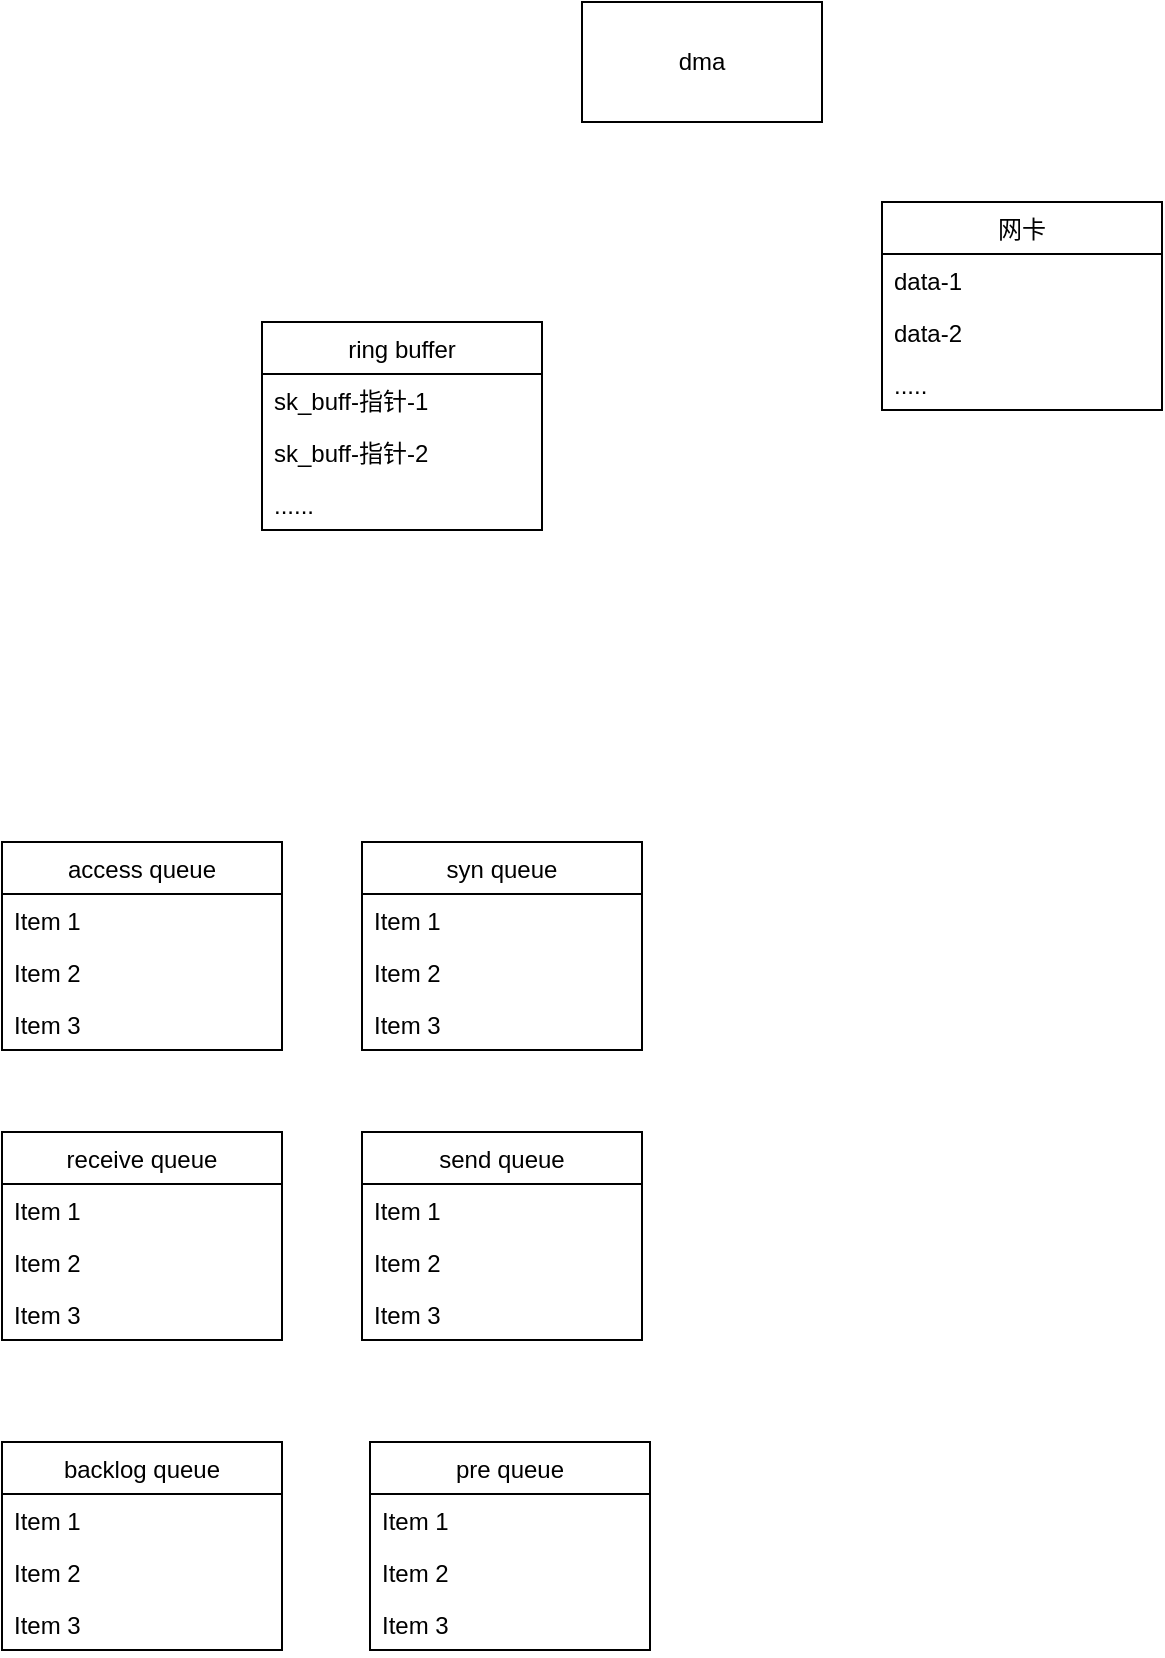 <mxfile version="14.6.10" type="github">
  <diagram id="uX-Zt4zADZlC-fRpTF9n" name="Page-1">
    <mxGraphModel dx="2066" dy="1007" grid="1" gridSize="10" guides="1" tooltips="1" connect="1" arrows="1" fold="1" page="1" pageScale="1" pageWidth="827" pageHeight="1169" math="0" shadow="0">
      <root>
        <mxCell id="0" />
        <mxCell id="1" parent="0" />
        <mxCell id="-xEq3xmpEfC_BoTtB63_-1" value="access queue" style="swimlane;fontStyle=0;childLayout=stackLayout;horizontal=1;startSize=26;fillColor=none;horizontalStack=0;resizeParent=1;resizeParentMax=0;resizeLast=0;collapsible=1;marginBottom=0;" vertex="1" parent="1">
          <mxGeometry x="160" y="440" width="140" height="104" as="geometry" />
        </mxCell>
        <mxCell id="-xEq3xmpEfC_BoTtB63_-2" value="Item 1" style="text;strokeColor=none;fillColor=none;align=left;verticalAlign=top;spacingLeft=4;spacingRight=4;overflow=hidden;rotatable=0;points=[[0,0.5],[1,0.5]];portConstraint=eastwest;" vertex="1" parent="-xEq3xmpEfC_BoTtB63_-1">
          <mxGeometry y="26" width="140" height="26" as="geometry" />
        </mxCell>
        <mxCell id="-xEq3xmpEfC_BoTtB63_-3" value="Item 2" style="text;strokeColor=none;fillColor=none;align=left;verticalAlign=top;spacingLeft=4;spacingRight=4;overflow=hidden;rotatable=0;points=[[0,0.5],[1,0.5]];portConstraint=eastwest;" vertex="1" parent="-xEq3xmpEfC_BoTtB63_-1">
          <mxGeometry y="52" width="140" height="26" as="geometry" />
        </mxCell>
        <mxCell id="-xEq3xmpEfC_BoTtB63_-4" value="Item 3" style="text;strokeColor=none;fillColor=none;align=left;verticalAlign=top;spacingLeft=4;spacingRight=4;overflow=hidden;rotatable=0;points=[[0,0.5],[1,0.5]];portConstraint=eastwest;" vertex="1" parent="-xEq3xmpEfC_BoTtB63_-1">
          <mxGeometry y="78" width="140" height="26" as="geometry" />
        </mxCell>
        <mxCell id="-xEq3xmpEfC_BoTtB63_-5" value="syn queue" style="swimlane;fontStyle=0;childLayout=stackLayout;horizontal=1;startSize=26;fillColor=none;horizontalStack=0;resizeParent=1;resizeParentMax=0;resizeLast=0;collapsible=1;marginBottom=0;" vertex="1" parent="1">
          <mxGeometry x="340" y="440" width="140" height="104" as="geometry" />
        </mxCell>
        <mxCell id="-xEq3xmpEfC_BoTtB63_-6" value="Item 1" style="text;strokeColor=none;fillColor=none;align=left;verticalAlign=top;spacingLeft=4;spacingRight=4;overflow=hidden;rotatable=0;points=[[0,0.5],[1,0.5]];portConstraint=eastwest;" vertex="1" parent="-xEq3xmpEfC_BoTtB63_-5">
          <mxGeometry y="26" width="140" height="26" as="geometry" />
        </mxCell>
        <mxCell id="-xEq3xmpEfC_BoTtB63_-7" value="Item 2" style="text;strokeColor=none;fillColor=none;align=left;verticalAlign=top;spacingLeft=4;spacingRight=4;overflow=hidden;rotatable=0;points=[[0,0.5],[1,0.5]];portConstraint=eastwest;" vertex="1" parent="-xEq3xmpEfC_BoTtB63_-5">
          <mxGeometry y="52" width="140" height="26" as="geometry" />
        </mxCell>
        <mxCell id="-xEq3xmpEfC_BoTtB63_-8" value="Item 3" style="text;strokeColor=none;fillColor=none;align=left;verticalAlign=top;spacingLeft=4;spacingRight=4;overflow=hidden;rotatable=0;points=[[0,0.5],[1,0.5]];portConstraint=eastwest;" vertex="1" parent="-xEq3xmpEfC_BoTtB63_-5">
          <mxGeometry y="78" width="140" height="26" as="geometry" />
        </mxCell>
        <mxCell id="-xEq3xmpEfC_BoTtB63_-9" value="receive queue" style="swimlane;fontStyle=0;childLayout=stackLayout;horizontal=1;startSize=26;fillColor=none;horizontalStack=0;resizeParent=1;resizeParentMax=0;resizeLast=0;collapsible=1;marginBottom=0;" vertex="1" parent="1">
          <mxGeometry x="160" y="585" width="140" height="104" as="geometry" />
        </mxCell>
        <mxCell id="-xEq3xmpEfC_BoTtB63_-10" value="Item 1" style="text;strokeColor=none;fillColor=none;align=left;verticalAlign=top;spacingLeft=4;spacingRight=4;overflow=hidden;rotatable=0;points=[[0,0.5],[1,0.5]];portConstraint=eastwest;" vertex="1" parent="-xEq3xmpEfC_BoTtB63_-9">
          <mxGeometry y="26" width="140" height="26" as="geometry" />
        </mxCell>
        <mxCell id="-xEq3xmpEfC_BoTtB63_-11" value="Item 2" style="text;strokeColor=none;fillColor=none;align=left;verticalAlign=top;spacingLeft=4;spacingRight=4;overflow=hidden;rotatable=0;points=[[0,0.5],[1,0.5]];portConstraint=eastwest;" vertex="1" parent="-xEq3xmpEfC_BoTtB63_-9">
          <mxGeometry y="52" width="140" height="26" as="geometry" />
        </mxCell>
        <mxCell id="-xEq3xmpEfC_BoTtB63_-12" value="Item 3" style="text;strokeColor=none;fillColor=none;align=left;verticalAlign=top;spacingLeft=4;spacingRight=4;overflow=hidden;rotatable=0;points=[[0,0.5],[1,0.5]];portConstraint=eastwest;" vertex="1" parent="-xEq3xmpEfC_BoTtB63_-9">
          <mxGeometry y="78" width="140" height="26" as="geometry" />
        </mxCell>
        <mxCell id="-xEq3xmpEfC_BoTtB63_-13" value="send queue" style="swimlane;fontStyle=0;childLayout=stackLayout;horizontal=1;startSize=26;fillColor=none;horizontalStack=0;resizeParent=1;resizeParentMax=0;resizeLast=0;collapsible=1;marginBottom=0;" vertex="1" parent="1">
          <mxGeometry x="340" y="585" width="140" height="104" as="geometry" />
        </mxCell>
        <mxCell id="-xEq3xmpEfC_BoTtB63_-14" value="Item 1" style="text;strokeColor=none;fillColor=none;align=left;verticalAlign=top;spacingLeft=4;spacingRight=4;overflow=hidden;rotatable=0;points=[[0,0.5],[1,0.5]];portConstraint=eastwest;" vertex="1" parent="-xEq3xmpEfC_BoTtB63_-13">
          <mxGeometry y="26" width="140" height="26" as="geometry" />
        </mxCell>
        <mxCell id="-xEq3xmpEfC_BoTtB63_-15" value="Item 2" style="text;strokeColor=none;fillColor=none;align=left;verticalAlign=top;spacingLeft=4;spacingRight=4;overflow=hidden;rotatable=0;points=[[0,0.5],[1,0.5]];portConstraint=eastwest;" vertex="1" parent="-xEq3xmpEfC_BoTtB63_-13">
          <mxGeometry y="52" width="140" height="26" as="geometry" />
        </mxCell>
        <mxCell id="-xEq3xmpEfC_BoTtB63_-16" value="Item 3" style="text;strokeColor=none;fillColor=none;align=left;verticalAlign=top;spacingLeft=4;spacingRight=4;overflow=hidden;rotatable=0;points=[[0,0.5],[1,0.5]];portConstraint=eastwest;" vertex="1" parent="-xEq3xmpEfC_BoTtB63_-13">
          <mxGeometry y="78" width="140" height="26" as="geometry" />
        </mxCell>
        <mxCell id="-xEq3xmpEfC_BoTtB63_-17" value="backlog queue" style="swimlane;fontStyle=0;childLayout=stackLayout;horizontal=1;startSize=26;fillColor=none;horizontalStack=0;resizeParent=1;resizeParentMax=0;resizeLast=0;collapsible=1;marginBottom=0;" vertex="1" parent="1">
          <mxGeometry x="160" y="740" width="140" height="104" as="geometry" />
        </mxCell>
        <mxCell id="-xEq3xmpEfC_BoTtB63_-18" value="Item 1" style="text;strokeColor=none;fillColor=none;align=left;verticalAlign=top;spacingLeft=4;spacingRight=4;overflow=hidden;rotatable=0;points=[[0,0.5],[1,0.5]];portConstraint=eastwest;" vertex="1" parent="-xEq3xmpEfC_BoTtB63_-17">
          <mxGeometry y="26" width="140" height="26" as="geometry" />
        </mxCell>
        <mxCell id="-xEq3xmpEfC_BoTtB63_-19" value="Item 2" style="text;strokeColor=none;fillColor=none;align=left;verticalAlign=top;spacingLeft=4;spacingRight=4;overflow=hidden;rotatable=0;points=[[0,0.5],[1,0.5]];portConstraint=eastwest;" vertex="1" parent="-xEq3xmpEfC_BoTtB63_-17">
          <mxGeometry y="52" width="140" height="26" as="geometry" />
        </mxCell>
        <mxCell id="-xEq3xmpEfC_BoTtB63_-20" value="Item 3" style="text;strokeColor=none;fillColor=none;align=left;verticalAlign=top;spacingLeft=4;spacingRight=4;overflow=hidden;rotatable=0;points=[[0,0.5],[1,0.5]];portConstraint=eastwest;" vertex="1" parent="-xEq3xmpEfC_BoTtB63_-17">
          <mxGeometry y="78" width="140" height="26" as="geometry" />
        </mxCell>
        <mxCell id="-xEq3xmpEfC_BoTtB63_-21" value="pre queue" style="swimlane;fontStyle=0;childLayout=stackLayout;horizontal=1;startSize=26;fillColor=none;horizontalStack=0;resizeParent=1;resizeParentMax=0;resizeLast=0;collapsible=1;marginBottom=0;" vertex="1" parent="1">
          <mxGeometry x="344" y="740" width="140" height="104" as="geometry" />
        </mxCell>
        <mxCell id="-xEq3xmpEfC_BoTtB63_-22" value="Item 1" style="text;strokeColor=none;fillColor=none;align=left;verticalAlign=top;spacingLeft=4;spacingRight=4;overflow=hidden;rotatable=0;points=[[0,0.5],[1,0.5]];portConstraint=eastwest;" vertex="1" parent="-xEq3xmpEfC_BoTtB63_-21">
          <mxGeometry y="26" width="140" height="26" as="geometry" />
        </mxCell>
        <mxCell id="-xEq3xmpEfC_BoTtB63_-23" value="Item 2" style="text;strokeColor=none;fillColor=none;align=left;verticalAlign=top;spacingLeft=4;spacingRight=4;overflow=hidden;rotatable=0;points=[[0,0.5],[1,0.5]];portConstraint=eastwest;" vertex="1" parent="-xEq3xmpEfC_BoTtB63_-21">
          <mxGeometry y="52" width="140" height="26" as="geometry" />
        </mxCell>
        <mxCell id="-xEq3xmpEfC_BoTtB63_-24" value="Item 3" style="text;strokeColor=none;fillColor=none;align=left;verticalAlign=top;spacingLeft=4;spacingRight=4;overflow=hidden;rotatable=0;points=[[0,0.5],[1,0.5]];portConstraint=eastwest;" vertex="1" parent="-xEq3xmpEfC_BoTtB63_-21">
          <mxGeometry y="78" width="140" height="26" as="geometry" />
        </mxCell>
        <mxCell id="-xEq3xmpEfC_BoTtB63_-25" value="ring buffer" style="swimlane;fontStyle=0;childLayout=stackLayout;horizontal=1;startSize=26;fillColor=none;horizontalStack=0;resizeParent=1;resizeParentMax=0;resizeLast=0;collapsible=1;marginBottom=0;" vertex="1" parent="1">
          <mxGeometry x="290" y="180" width="140" height="104" as="geometry" />
        </mxCell>
        <mxCell id="-xEq3xmpEfC_BoTtB63_-26" value="sk_buff-指针-1" style="text;strokeColor=none;fillColor=none;align=left;verticalAlign=top;spacingLeft=4;spacingRight=4;overflow=hidden;rotatable=0;points=[[0,0.5],[1,0.5]];portConstraint=eastwest;" vertex="1" parent="-xEq3xmpEfC_BoTtB63_-25">
          <mxGeometry y="26" width="140" height="26" as="geometry" />
        </mxCell>
        <mxCell id="-xEq3xmpEfC_BoTtB63_-27" value="sk_buff-指针-2" style="text;strokeColor=none;fillColor=none;align=left;verticalAlign=top;spacingLeft=4;spacingRight=4;overflow=hidden;rotatable=0;points=[[0,0.5],[1,0.5]];portConstraint=eastwest;" vertex="1" parent="-xEq3xmpEfC_BoTtB63_-25">
          <mxGeometry y="52" width="140" height="26" as="geometry" />
        </mxCell>
        <mxCell id="-xEq3xmpEfC_BoTtB63_-28" value="......" style="text;strokeColor=none;fillColor=none;align=left;verticalAlign=top;spacingLeft=4;spacingRight=4;overflow=hidden;rotatable=0;points=[[0,0.5],[1,0.5]];portConstraint=eastwest;" vertex="1" parent="-xEq3xmpEfC_BoTtB63_-25">
          <mxGeometry y="78" width="140" height="26" as="geometry" />
        </mxCell>
        <mxCell id="-xEq3xmpEfC_BoTtB63_-29" value="网卡" style="swimlane;fontStyle=0;childLayout=stackLayout;horizontal=1;startSize=26;fillColor=none;horizontalStack=0;resizeParent=1;resizeParentMax=0;resizeLast=0;collapsible=1;marginBottom=0;" vertex="1" parent="1">
          <mxGeometry x="600" y="120" width="140" height="104" as="geometry" />
        </mxCell>
        <mxCell id="-xEq3xmpEfC_BoTtB63_-30" value="data-1" style="text;strokeColor=none;fillColor=none;align=left;verticalAlign=top;spacingLeft=4;spacingRight=4;overflow=hidden;rotatable=0;points=[[0,0.5],[1,0.5]];portConstraint=eastwest;" vertex="1" parent="-xEq3xmpEfC_BoTtB63_-29">
          <mxGeometry y="26" width="140" height="26" as="geometry" />
        </mxCell>
        <mxCell id="-xEq3xmpEfC_BoTtB63_-31" value="data-2" style="text;strokeColor=none;fillColor=none;align=left;verticalAlign=top;spacingLeft=4;spacingRight=4;overflow=hidden;rotatable=0;points=[[0,0.5],[1,0.5]];portConstraint=eastwest;" vertex="1" parent="-xEq3xmpEfC_BoTtB63_-29">
          <mxGeometry y="52" width="140" height="26" as="geometry" />
        </mxCell>
        <mxCell id="-xEq3xmpEfC_BoTtB63_-32" value="....." style="text;strokeColor=none;fillColor=none;align=left;verticalAlign=top;spacingLeft=4;spacingRight=4;overflow=hidden;rotatable=0;points=[[0,0.5],[1,0.5]];portConstraint=eastwest;" vertex="1" parent="-xEq3xmpEfC_BoTtB63_-29">
          <mxGeometry y="78" width="140" height="26" as="geometry" />
        </mxCell>
        <mxCell id="-xEq3xmpEfC_BoTtB63_-33" value="dma" style="rounded=0;whiteSpace=wrap;html=1;" vertex="1" parent="1">
          <mxGeometry x="450" y="20" width="120" height="60" as="geometry" />
        </mxCell>
      </root>
    </mxGraphModel>
  </diagram>
</mxfile>
